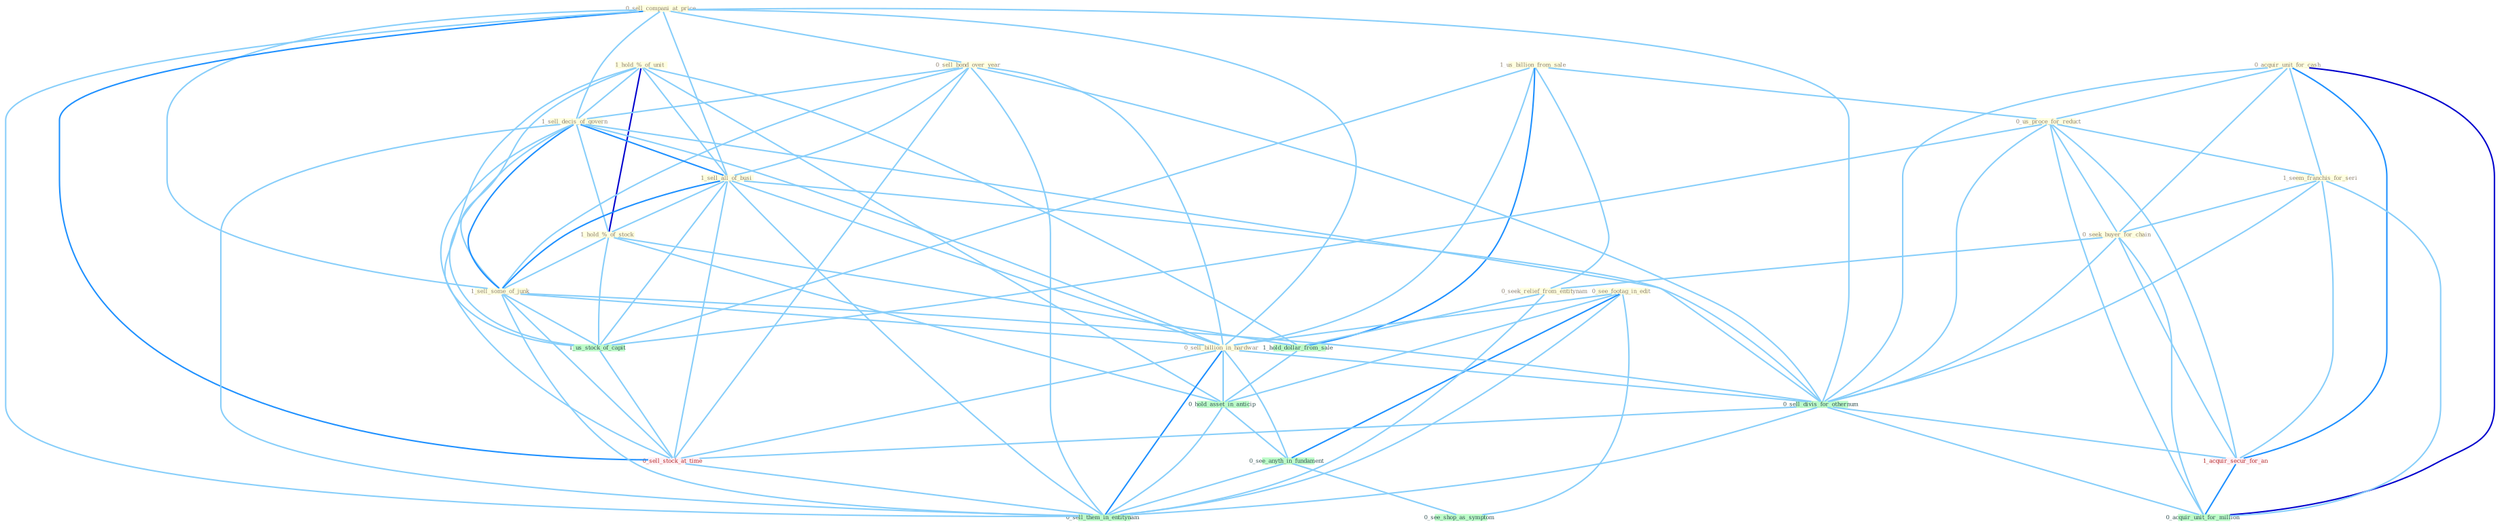 Graph G{ 
    node
    [shape=polygon,style=filled,width=.5,height=.06,color="#BDFCC9",fixedsize=true,fontsize=4,
    fontcolor="#2f4f4f"];
    {node
    [color="#ffffe0", fontcolor="#8b7d6b"] "1_us_billion_from_sale " "0_acquir_unit_for_cash " "0_sell_compani_at_price " "0_us_proce_for_reduct " "1_hold_%_of_unit " "1_seem_franchis_for_seri " "0_sell_bond_over_year " "1_sell_decis_of_govern " "0_seek_buyer_for_chain " "0_see_footag_in_edit " "1_sell_all_of_busi " "1_hold_%_of_stock " "1_sell_some_of_junk " "0_seek_relief_from_entitynam " "0_sell_billion_in_hardwar "}
{node [color="#fff0f5", fontcolor="#b22222"] "1_acquir_secur_for_an " "0_sell_stock_at_time "}
edge [color="#B0E2FF"];

	"1_us_billion_from_sale " -- "0_us_proce_for_reduct " [w="1", color="#87cefa" ];
	"1_us_billion_from_sale " -- "0_seek_relief_from_entitynam " [w="1", color="#87cefa" ];
	"1_us_billion_from_sale " -- "0_sell_billion_in_hardwar " [w="1", color="#87cefa" ];
	"1_us_billion_from_sale " -- "1_us_stock_of_capit " [w="1", color="#87cefa" ];
	"1_us_billion_from_sale " -- "1_hold_dollar_from_sale " [w="2", color="#1e90ff" , len=0.8];
	"0_acquir_unit_for_cash " -- "0_us_proce_for_reduct " [w="1", color="#87cefa" ];
	"0_acquir_unit_for_cash " -- "1_seem_franchis_for_seri " [w="1", color="#87cefa" ];
	"0_acquir_unit_for_cash " -- "0_seek_buyer_for_chain " [w="1", color="#87cefa" ];
	"0_acquir_unit_for_cash " -- "0_sell_divis_for_othernum " [w="1", color="#87cefa" ];
	"0_acquir_unit_for_cash " -- "1_acquir_secur_for_an " [w="2", color="#1e90ff" , len=0.8];
	"0_acquir_unit_for_cash " -- "0_acquir_unit_for_million " [w="3", color="#0000cd" , len=0.6];
	"0_sell_compani_at_price " -- "0_sell_bond_over_year " [w="1", color="#87cefa" ];
	"0_sell_compani_at_price " -- "1_sell_decis_of_govern " [w="1", color="#87cefa" ];
	"0_sell_compani_at_price " -- "1_sell_all_of_busi " [w="1", color="#87cefa" ];
	"0_sell_compani_at_price " -- "1_sell_some_of_junk " [w="1", color="#87cefa" ];
	"0_sell_compani_at_price " -- "0_sell_billion_in_hardwar " [w="1", color="#87cefa" ];
	"0_sell_compani_at_price " -- "0_sell_divis_for_othernum " [w="1", color="#87cefa" ];
	"0_sell_compani_at_price " -- "0_sell_stock_at_time " [w="2", color="#1e90ff" , len=0.8];
	"0_sell_compani_at_price " -- "0_sell_them_in_entitynam " [w="1", color="#87cefa" ];
	"0_us_proce_for_reduct " -- "1_seem_franchis_for_seri " [w="1", color="#87cefa" ];
	"0_us_proce_for_reduct " -- "0_seek_buyer_for_chain " [w="1", color="#87cefa" ];
	"0_us_proce_for_reduct " -- "0_sell_divis_for_othernum " [w="1", color="#87cefa" ];
	"0_us_proce_for_reduct " -- "1_acquir_secur_for_an " [w="1", color="#87cefa" ];
	"0_us_proce_for_reduct " -- "1_us_stock_of_capit " [w="1", color="#87cefa" ];
	"0_us_proce_for_reduct " -- "0_acquir_unit_for_million " [w="1", color="#87cefa" ];
	"1_hold_%_of_unit " -- "1_sell_decis_of_govern " [w="1", color="#87cefa" ];
	"1_hold_%_of_unit " -- "1_sell_all_of_busi " [w="1", color="#87cefa" ];
	"1_hold_%_of_unit " -- "1_hold_%_of_stock " [w="3", color="#0000cd" , len=0.6];
	"1_hold_%_of_unit " -- "1_sell_some_of_junk " [w="1", color="#87cefa" ];
	"1_hold_%_of_unit " -- "1_us_stock_of_capit " [w="1", color="#87cefa" ];
	"1_hold_%_of_unit " -- "1_hold_dollar_from_sale " [w="1", color="#87cefa" ];
	"1_hold_%_of_unit " -- "0_hold_asset_in_anticip " [w="1", color="#87cefa" ];
	"1_seem_franchis_for_seri " -- "0_seek_buyer_for_chain " [w="1", color="#87cefa" ];
	"1_seem_franchis_for_seri " -- "0_sell_divis_for_othernum " [w="1", color="#87cefa" ];
	"1_seem_franchis_for_seri " -- "1_acquir_secur_for_an " [w="1", color="#87cefa" ];
	"1_seem_franchis_for_seri " -- "0_acquir_unit_for_million " [w="1", color="#87cefa" ];
	"0_sell_bond_over_year " -- "1_sell_decis_of_govern " [w="1", color="#87cefa" ];
	"0_sell_bond_over_year " -- "1_sell_all_of_busi " [w="1", color="#87cefa" ];
	"0_sell_bond_over_year " -- "1_sell_some_of_junk " [w="1", color="#87cefa" ];
	"0_sell_bond_over_year " -- "0_sell_billion_in_hardwar " [w="1", color="#87cefa" ];
	"0_sell_bond_over_year " -- "0_sell_divis_for_othernum " [w="1", color="#87cefa" ];
	"0_sell_bond_over_year " -- "0_sell_stock_at_time " [w="1", color="#87cefa" ];
	"0_sell_bond_over_year " -- "0_sell_them_in_entitynam " [w="1", color="#87cefa" ];
	"1_sell_decis_of_govern " -- "1_sell_all_of_busi " [w="2", color="#1e90ff" , len=0.8];
	"1_sell_decis_of_govern " -- "1_hold_%_of_stock " [w="1", color="#87cefa" ];
	"1_sell_decis_of_govern " -- "1_sell_some_of_junk " [w="2", color="#1e90ff" , len=0.8];
	"1_sell_decis_of_govern " -- "0_sell_billion_in_hardwar " [w="1", color="#87cefa" ];
	"1_sell_decis_of_govern " -- "0_sell_divis_for_othernum " [w="1", color="#87cefa" ];
	"1_sell_decis_of_govern " -- "1_us_stock_of_capit " [w="1", color="#87cefa" ];
	"1_sell_decis_of_govern " -- "0_sell_stock_at_time " [w="1", color="#87cefa" ];
	"1_sell_decis_of_govern " -- "0_sell_them_in_entitynam " [w="1", color="#87cefa" ];
	"0_seek_buyer_for_chain " -- "0_seek_relief_from_entitynam " [w="1", color="#87cefa" ];
	"0_seek_buyer_for_chain " -- "0_sell_divis_for_othernum " [w="1", color="#87cefa" ];
	"0_seek_buyer_for_chain " -- "1_acquir_secur_for_an " [w="1", color="#87cefa" ];
	"0_seek_buyer_for_chain " -- "0_acquir_unit_for_million " [w="1", color="#87cefa" ];
	"0_see_footag_in_edit " -- "0_sell_billion_in_hardwar " [w="1", color="#87cefa" ];
	"0_see_footag_in_edit " -- "0_hold_asset_in_anticip " [w="1", color="#87cefa" ];
	"0_see_footag_in_edit " -- "0_see_anyth_in_fundament " [w="2", color="#1e90ff" , len=0.8];
	"0_see_footag_in_edit " -- "0_see_shop_as_symptom " [w="1", color="#87cefa" ];
	"0_see_footag_in_edit " -- "0_sell_them_in_entitynam " [w="1", color="#87cefa" ];
	"1_sell_all_of_busi " -- "1_hold_%_of_stock " [w="1", color="#87cefa" ];
	"1_sell_all_of_busi " -- "1_sell_some_of_junk " [w="2", color="#1e90ff" , len=0.8];
	"1_sell_all_of_busi " -- "0_sell_billion_in_hardwar " [w="1", color="#87cefa" ];
	"1_sell_all_of_busi " -- "0_sell_divis_for_othernum " [w="1", color="#87cefa" ];
	"1_sell_all_of_busi " -- "1_us_stock_of_capit " [w="1", color="#87cefa" ];
	"1_sell_all_of_busi " -- "0_sell_stock_at_time " [w="1", color="#87cefa" ];
	"1_sell_all_of_busi " -- "0_sell_them_in_entitynam " [w="1", color="#87cefa" ];
	"1_hold_%_of_stock " -- "1_sell_some_of_junk " [w="1", color="#87cefa" ];
	"1_hold_%_of_stock " -- "1_us_stock_of_capit " [w="1", color="#87cefa" ];
	"1_hold_%_of_stock " -- "1_hold_dollar_from_sale " [w="1", color="#87cefa" ];
	"1_hold_%_of_stock " -- "0_hold_asset_in_anticip " [w="1", color="#87cefa" ];
	"1_sell_some_of_junk " -- "0_sell_billion_in_hardwar " [w="1", color="#87cefa" ];
	"1_sell_some_of_junk " -- "0_sell_divis_for_othernum " [w="1", color="#87cefa" ];
	"1_sell_some_of_junk " -- "1_us_stock_of_capit " [w="1", color="#87cefa" ];
	"1_sell_some_of_junk " -- "0_sell_stock_at_time " [w="1", color="#87cefa" ];
	"1_sell_some_of_junk " -- "0_sell_them_in_entitynam " [w="1", color="#87cefa" ];
	"0_seek_relief_from_entitynam " -- "1_hold_dollar_from_sale " [w="1", color="#87cefa" ];
	"0_seek_relief_from_entitynam " -- "0_sell_them_in_entitynam " [w="1", color="#87cefa" ];
	"0_sell_billion_in_hardwar " -- "0_sell_divis_for_othernum " [w="1", color="#87cefa" ];
	"0_sell_billion_in_hardwar " -- "0_hold_asset_in_anticip " [w="1", color="#87cefa" ];
	"0_sell_billion_in_hardwar " -- "0_sell_stock_at_time " [w="1", color="#87cefa" ];
	"0_sell_billion_in_hardwar " -- "0_see_anyth_in_fundament " [w="1", color="#87cefa" ];
	"0_sell_billion_in_hardwar " -- "0_sell_them_in_entitynam " [w="2", color="#1e90ff" , len=0.8];
	"0_sell_divis_for_othernum " -- "1_acquir_secur_for_an " [w="1", color="#87cefa" ];
	"0_sell_divis_for_othernum " -- "0_sell_stock_at_time " [w="1", color="#87cefa" ];
	"0_sell_divis_for_othernum " -- "0_acquir_unit_for_million " [w="1", color="#87cefa" ];
	"0_sell_divis_for_othernum " -- "0_sell_them_in_entitynam " [w="1", color="#87cefa" ];
	"1_acquir_secur_for_an " -- "0_acquir_unit_for_million " [w="2", color="#1e90ff" , len=0.8];
	"1_us_stock_of_capit " -- "0_sell_stock_at_time " [w="1", color="#87cefa" ];
	"1_hold_dollar_from_sale " -- "0_hold_asset_in_anticip " [w="1", color="#87cefa" ];
	"0_hold_asset_in_anticip " -- "0_see_anyth_in_fundament " [w="1", color="#87cefa" ];
	"0_hold_asset_in_anticip " -- "0_sell_them_in_entitynam " [w="1", color="#87cefa" ];
	"0_sell_stock_at_time " -- "0_sell_them_in_entitynam " [w="1", color="#87cefa" ];
	"0_see_anyth_in_fundament " -- "0_see_shop_as_symptom " [w="1", color="#87cefa" ];
	"0_see_anyth_in_fundament " -- "0_sell_them_in_entitynam " [w="1", color="#87cefa" ];
}